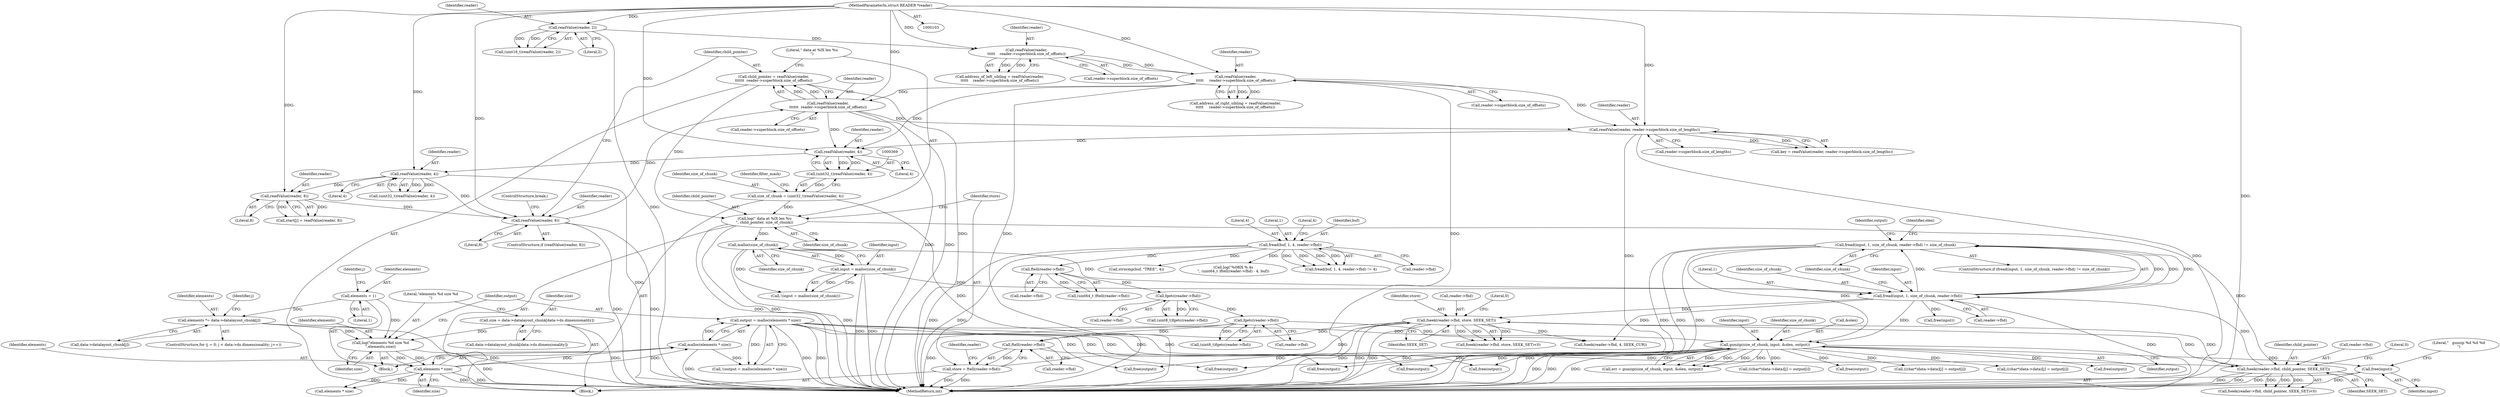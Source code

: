 digraph "0_libmysofa_d39a171e9c6a1c44dbdf43f9db6c3fbd887e38c1@API" {
"1000496" [label="(Call,free(input))"];
"1000490" [label="(Call,gunzip(size_of_chunk, input, &olen, output))"];
"1000467" [label="(Call,fread(input, 1, size_of_chunk, reader->fhd) != size_of_chunk)"];
"1000468" [label="(Call,fread(input, 1, size_of_chunk, reader->fhd))"];
"1000457" [label="(Call,input = malloc(size_of_chunk))"];
"1000459" [label="(Call,malloc(size_of_chunk))"];
"1000431" [label="(Call,log(\" data at %lX len %u\n\", child_pointer, size_of_chunk))"];
"1000422" [label="(Call,child_pointer = readValue(reader,\n\t\t\t\t\t\t  reader->superblock.size_of_offsets))"];
"1000424" [label="(Call,readValue(reader,\n\t\t\t\t\t\t  reader->superblock.size_of_offsets))"];
"1000417" [label="(Call,readValue(reader, 8))"];
"1000407" [label="(Call,readValue(reader, 8))"];
"1000377" [label="(Call,readValue(reader, 4))"];
"1000370" [label="(Call,readValue(reader, 4))"];
"1000357" [label="(Call,readValue(reader, reader->superblock.size_of_lengths))"];
"1000231" [label="(Call,readValue(reader,\n\t\t\t\t\t     reader->superblock.size_of_offsets))"];
"1000222" [label="(Call,readValue(reader,\n\t\t\t\t\t    reader->superblock.size_of_offsets))"];
"1000211" [label="(Call,readValue(reader, 2))"];
"1000104" [label="(MethodParameterIn,struct READER *reader)"];
"1000366" [label="(Call,size_of_chunk = (uint32_t)readValue(reader, 4))"];
"1000368" [label="(Call,(uint32_t)readValue(reader, 4))"];
"1000443" [label="(Call,fseek(reader->fhd, child_pointer, SEEK_SET))"];
"1000437" [label="(Call,ftell(reader->fhd))"];
"1000742" [label="(Call,fseek(reader->fhd, store, SEEK_SET))"];
"1000435" [label="(Call,store = ftell(reader->fhd))"];
"1000203" [label="(Call,fgetc(reader->fhd))"];
"1000195" [label="(Call,fgetc(reader->fhd))"];
"1000185" [label="(Call,ftell(reader->fhd))"];
"1000163" [label="(Call,fread(buf, 1, 4, reader->fhd))"];
"1000329" [label="(Call,output = malloc(elements * size))"];
"1000331" [label="(Call,malloc(elements * size))"];
"1000332" [label="(Call,elements * size)"];
"1000323" [label="(Call,log(\"elements %d size %d\n\",elements,size))"];
"1000238" [label="(Call,elements = 1)"];
"1000254" [label="(Call,elements *= data->datalayout_chunk[j])"];
"1000312" [label="(Call,size = data->datalayout_chunk[data->ds.dimensionality])"];
"1000326" [label="(Identifier,size)"];
"1000385" [label="(Call,free(output))"];
"1000467" [label="(Call,fread(input, 1, size_of_chunk, reader->fhd) != size_of_chunk)"];
"1000445" [label="(Identifier,reader)"];
"1000243" [label="(Identifier,j)"];
"1000220" [label="(Call,address_of_left_sibling = readValue(reader,\n\t\t\t\t\t    reader->superblock.size_of_offsets))"];
"1000462" [label="(Call,free(output))"];
"1000741" [label="(Call,fseek(reader->fhd, store, SEEK_SET)<0)"];
"1000314" [label="(Call,data->datalayout_chunk[data->ds.dimensionality])"];
"1000186" [label="(Call,reader->fhd)"];
"1000232" [label="(Identifier,reader)"];
"1000422" [label="(Call,child_pointer = readValue(reader,\n\t\t\t\t\t\t  reader->superblock.size_of_offsets))"];
"1000212" [label="(Identifier,reader)"];
"1000213" [label="(Literal,2)"];
"1000468" [label="(Call,fread(input, 1, size_of_chunk, reader->fhd))"];
"1000479" [label="(Call,free(input))"];
"1000747" [label="(Identifier,SEEK_SET)"];
"1000460" [label="(Identifier,size_of_chunk)"];
"1000211" [label="(Call,readValue(reader, 2))"];
"1000240" [label="(Literal,1)"];
"1000162" [label="(Call,fread(buf, 1, 4, reader->fhd) != 4)"];
"1000470" [label="(Literal,1)"];
"1000514" [label="(Call,free(output))"];
"1000233" [label="(Call,reader->superblock.size_of_offsets)"];
"1000241" [label="(ControlStructure,for (j = 0; j < data->ds.dimensionality; j++))"];
"1000426" [label="(Call,reader->superblock.size_of_offsets)"];
"1000195" [label="(Call,fgetc(reader->fhd))"];
"1000170" [label="(Literal,4)"];
"1000313" [label="(Identifier,size)"];
"1000447" [label="(Identifier,child_pointer)"];
"1000209" [label="(Call,(uint16_t)readValue(reader, 2))"];
"1000431" [label="(Call,log(\" data at %lX len %u\n\", child_pointer, size_of_chunk))"];
"1000484" [label="(Identifier,olen)"];
"1000328" [label="(Call,!(output = malloc(elements * size)))"];
"1000379" [label="(Literal,4)"];
"1000456" [label="(Call,!(input = malloc(size_of_chunk)))"];
"1000325" [label="(Identifier,elements)"];
"1000758" [label="(Call,fseek(reader->fhd, 4, SEEK_CUR))"];
"1000495" [label="(Identifier,output)"];
"1000334" [label="(Identifier,size)"];
"1000367" [label="(Identifier,size_of_chunk)"];
"1000371" [label="(Identifier,reader)"];
"1000167" [label="(Call,reader->fhd)"];
"1000331" [label="(Call,malloc(elements * size))"];
"1000496" [label="(Call,free(input))"];
"1000256" [label="(Call,data->datalayout_chunk[j])"];
"1000458" [label="(Identifier,input)"];
"1000769" [label="(MethodReturn,int)"];
"1000171" [label="(Call,strncmp(buf, \"TREE\", 4))"];
"1000323" [label="(Call,log(\"elements %d size %d\n\",elements,size))"];
"1000443" [label="(Call,fseek(reader->fhd, child_pointer, SEEK_SET))"];
"1000432" [label="(Literal,\" data at %lX len %u\n\")"];
"1000164" [label="(Identifier,buf)"];
"1000457" [label="(Call,input = malloc(size_of_chunk))"];
"1000492" [label="(Identifier,input)"];
"1000477" [label="(Call,free(output))"];
"1000488" [label="(Call,err = gunzip(size_of_chunk, input, &olen, output))"];
"1000375" [label="(Call,(uint32_t)readValue(reader, 4))"];
"1000433" [label="(Identifier,child_pointer)"];
"1000423" [label="(Identifier,child_pointer)"];
"1000451" [label="(Call,free(output))"];
"1000407" [label="(Call,readValue(reader, 8))"];
"1000365" [label="(Block,)"];
"1000438" [label="(Call,reader->fhd)"];
"1000231" [label="(Call,readValue(reader,\n\t\t\t\t\t     reader->superblock.size_of_offsets))"];
"1000748" [label="(Literal,0)"];
"1000378" [label="(Identifier,reader)"];
"1000425" [label="(Identifier,reader)"];
"1000436" [label="(Identifier,store)"];
"1000444" [label="(Call,reader->fhd)"];
"1000497" [label="(Identifier,input)"];
"1000370" [label="(Call,readValue(reader, 4))"];
"1000224" [label="(Call,reader->superblock.size_of_offsets)"];
"1000437" [label="(Call,ftell(reader->fhd))"];
"1000330" [label="(Identifier,output)"];
"1000490" [label="(Call,gunzip(size_of_chunk, input, &olen, output))"];
"1000491" [label="(Identifier,size_of_chunk)"];
"1000475" [label="(Identifier,size_of_chunk)"];
"1000372" [label="(Literal,4)"];
"1000222" [label="(Call,readValue(reader,\n\t\t\t\t\t    reader->superblock.size_of_offsets))"];
"1000448" [label="(Identifier,SEEK_SET)"];
"1000104" [label="(MethodParameterIn,struct READER *reader)"];
"1000204" [label="(Call,reader->fhd)"];
"1000485" [label="(Call,elements * size)"];
"1000742" [label="(Call,fseek(reader->fhd, store, SEEK_SET))"];
"1000359" [label="(Call,reader->superblock.size_of_lengths)"];
"1000449" [label="(Literal,0)"];
"1000409" [label="(Literal,8)"];
"1000183" [label="(Call,(uint64_t )ftell(reader->fhd))"];
"1000421" [label="(ControlStructure,break;)"];
"1000106" [label="(Block,)"];
"1000329" [label="(Call,output = malloc(elements * size))"];
"1000253" [label="(Identifier,j)"];
"1000358" [label="(Identifier,reader)"];
"1000368" [label="(Call,(uint32_t)readValue(reader, 4))"];
"1000408" [label="(Identifier,reader)"];
"1000417" [label="(Call,readValue(reader, 8))"];
"1000403" [label="(Call,start[j] = readValue(reader, 8))"];
"1000324" [label="(Literal,\"elements %d size %d\n\")"];
"1000254" [label="(Call,elements *= data->datalayout_chunk[j])"];
"1000166" [label="(Literal,4)"];
"1000562" [label="(Call,((char*)data->data)[j] = output[i])"];
"1000750" [label="(Call,free(output))"];
"1000355" [label="(Call,key = readValue(reader, reader->superblock.size_of_lengths))"];
"1000196" [label="(Call,reader->fhd)"];
"1000374" [label="(Identifier,filter_mask)"];
"1000633" [label="(Call,((char*)data->data)[j] = output[i])"];
"1000424" [label="(Call,readValue(reader,\n\t\t\t\t\t\t  reader->superblock.size_of_offsets))"];
"1000223" [label="(Identifier,reader)"];
"1000478" [label="(Identifier,output)"];
"1000416" [label="(ControlStructure,if (readValue(reader, 8)))"];
"1000332" [label="(Call,elements * size)"];
"1000180" [label="(Call,log(\"%08lX %.4s\n\", (uint64_t )ftell(reader->fhd) - 4, buf))"];
"1000499" [label="(Literal,\"   gunzip %d %d %d\n\")"];
"1000165" [label="(Literal,1)"];
"1000466" [label="(ControlStructure,if (fread(input, 1, size_of_chunk, reader->fhd) != size_of_chunk))"];
"1000471" [label="(Identifier,size_of_chunk)"];
"1000418" [label="(Identifier,reader)"];
"1000743" [label="(Call,reader->fhd)"];
"1000754" [label="(Call,free(output))"];
"1000203" [label="(Call,fgetc(reader->fhd))"];
"1000312" [label="(Call,size = data->datalayout_chunk[data->ds.dimensionality])"];
"1000419" [label="(Literal,8)"];
"1000229" [label="(Call,address_of_right_sibling = readValue(reader,\n\t\t\t\t\t     reader->superblock.size_of_offsets))"];
"1000472" [label="(Call,reader->fhd)"];
"1000377" [label="(Call,readValue(reader, 4))"];
"1000255" [label="(Identifier,elements)"];
"1000163" [label="(Call,fread(buf, 1, 4, reader->fhd))"];
"1000723" [label="(Call,((char*)data->data)[j] = output[i])"];
"1000493" [label="(Call,&olen)"];
"1000238" [label="(Call,elements = 1)"];
"1000434" [label="(Identifier,size_of_chunk)"];
"1000201" [label="(Call,(uint8_t)fgetc(reader->fhd))"];
"1000746" [label="(Identifier,store)"];
"1000469" [label="(Identifier,input)"];
"1000357" [label="(Call,readValue(reader, reader->superblock.size_of_lengths))"];
"1000333" [label="(Identifier,elements)"];
"1000459" [label="(Call,malloc(size_of_chunk))"];
"1000442" [label="(Call,fseek(reader->fhd, child_pointer, SEEK_SET)<0)"];
"1000185" [label="(Call,ftell(reader->fhd))"];
"1000193" [label="(Call,(uint8_t)fgetc(reader->fhd))"];
"1000435" [label="(Call,store = ftell(reader->fhd))"];
"1000239" [label="(Identifier,elements)"];
"1000366" [label="(Call,size_of_chunk = (uint32_t)readValue(reader, 4))"];
"1000496" -> "1000365"  [label="AST: "];
"1000496" -> "1000497"  [label="CFG: "];
"1000497" -> "1000496"  [label="AST: "];
"1000499" -> "1000496"  [label="CFG: "];
"1000496" -> "1000769"  [label="DDG: "];
"1000490" -> "1000496"  [label="DDG: "];
"1000490" -> "1000488"  [label="AST: "];
"1000490" -> "1000495"  [label="CFG: "];
"1000491" -> "1000490"  [label="AST: "];
"1000492" -> "1000490"  [label="AST: "];
"1000493" -> "1000490"  [label="AST: "];
"1000495" -> "1000490"  [label="AST: "];
"1000488" -> "1000490"  [label="CFG: "];
"1000490" -> "1000769"  [label="DDG: "];
"1000490" -> "1000769"  [label="DDG: "];
"1000490" -> "1000769"  [label="DDG: "];
"1000490" -> "1000385"  [label="DDG: "];
"1000490" -> "1000451"  [label="DDG: "];
"1000490" -> "1000462"  [label="DDG: "];
"1000490" -> "1000477"  [label="DDG: "];
"1000490" -> "1000488"  [label="DDG: "];
"1000490" -> "1000488"  [label="DDG: "];
"1000490" -> "1000488"  [label="DDG: "];
"1000490" -> "1000488"  [label="DDG: "];
"1000467" -> "1000490"  [label="DDG: "];
"1000468" -> "1000490"  [label="DDG: "];
"1000329" -> "1000490"  [label="DDG: "];
"1000490" -> "1000514"  [label="DDG: "];
"1000490" -> "1000562"  [label="DDG: "];
"1000490" -> "1000633"  [label="DDG: "];
"1000490" -> "1000723"  [label="DDG: "];
"1000490" -> "1000750"  [label="DDG: "];
"1000490" -> "1000754"  [label="DDG: "];
"1000467" -> "1000466"  [label="AST: "];
"1000467" -> "1000475"  [label="CFG: "];
"1000468" -> "1000467"  [label="AST: "];
"1000475" -> "1000467"  [label="AST: "];
"1000478" -> "1000467"  [label="CFG: "];
"1000484" -> "1000467"  [label="CFG: "];
"1000467" -> "1000769"  [label="DDG: "];
"1000467" -> "1000769"  [label="DDG: "];
"1000467" -> "1000769"  [label="DDG: "];
"1000468" -> "1000467"  [label="DDG: "];
"1000468" -> "1000467"  [label="DDG: "];
"1000468" -> "1000467"  [label="DDG: "];
"1000468" -> "1000467"  [label="DDG: "];
"1000468" -> "1000472"  [label="CFG: "];
"1000469" -> "1000468"  [label="AST: "];
"1000470" -> "1000468"  [label="AST: "];
"1000471" -> "1000468"  [label="AST: "];
"1000472" -> "1000468"  [label="AST: "];
"1000475" -> "1000468"  [label="CFG: "];
"1000468" -> "1000769"  [label="DDG: "];
"1000457" -> "1000468"  [label="DDG: "];
"1000459" -> "1000468"  [label="DDG: "];
"1000443" -> "1000468"  [label="DDG: "];
"1000468" -> "1000479"  [label="DDG: "];
"1000468" -> "1000742"  [label="DDG: "];
"1000468" -> "1000758"  [label="DDG: "];
"1000457" -> "1000456"  [label="AST: "];
"1000457" -> "1000459"  [label="CFG: "];
"1000458" -> "1000457"  [label="AST: "];
"1000459" -> "1000457"  [label="AST: "];
"1000456" -> "1000457"  [label="CFG: "];
"1000457" -> "1000769"  [label="DDG: "];
"1000457" -> "1000769"  [label="DDG: "];
"1000457" -> "1000456"  [label="DDG: "];
"1000459" -> "1000457"  [label="DDG: "];
"1000459" -> "1000460"  [label="CFG: "];
"1000460" -> "1000459"  [label="AST: "];
"1000459" -> "1000769"  [label="DDG: "];
"1000459" -> "1000456"  [label="DDG: "];
"1000431" -> "1000459"  [label="DDG: "];
"1000431" -> "1000365"  [label="AST: "];
"1000431" -> "1000434"  [label="CFG: "];
"1000432" -> "1000431"  [label="AST: "];
"1000433" -> "1000431"  [label="AST: "];
"1000434" -> "1000431"  [label="AST: "];
"1000436" -> "1000431"  [label="CFG: "];
"1000431" -> "1000769"  [label="DDG: "];
"1000431" -> "1000769"  [label="DDG: "];
"1000422" -> "1000431"  [label="DDG: "];
"1000366" -> "1000431"  [label="DDG: "];
"1000431" -> "1000443"  [label="DDG: "];
"1000422" -> "1000365"  [label="AST: "];
"1000422" -> "1000424"  [label="CFG: "];
"1000423" -> "1000422"  [label="AST: "];
"1000424" -> "1000422"  [label="AST: "];
"1000432" -> "1000422"  [label="CFG: "];
"1000422" -> "1000769"  [label="DDG: "];
"1000424" -> "1000422"  [label="DDG: "];
"1000424" -> "1000422"  [label="DDG: "];
"1000424" -> "1000426"  [label="CFG: "];
"1000425" -> "1000424"  [label="AST: "];
"1000426" -> "1000424"  [label="AST: "];
"1000424" -> "1000769"  [label="DDG: "];
"1000424" -> "1000769"  [label="DDG: "];
"1000424" -> "1000357"  [label="DDG: "];
"1000424" -> "1000370"  [label="DDG: "];
"1000417" -> "1000424"  [label="DDG: "];
"1000104" -> "1000424"  [label="DDG: "];
"1000231" -> "1000424"  [label="DDG: "];
"1000417" -> "1000416"  [label="AST: "];
"1000417" -> "1000419"  [label="CFG: "];
"1000418" -> "1000417"  [label="AST: "];
"1000419" -> "1000417"  [label="AST: "];
"1000421" -> "1000417"  [label="CFG: "];
"1000423" -> "1000417"  [label="CFG: "];
"1000417" -> "1000769"  [label="DDG: "];
"1000417" -> "1000769"  [label="DDG: "];
"1000407" -> "1000417"  [label="DDG: "];
"1000377" -> "1000417"  [label="DDG: "];
"1000104" -> "1000417"  [label="DDG: "];
"1000407" -> "1000403"  [label="AST: "];
"1000407" -> "1000409"  [label="CFG: "];
"1000408" -> "1000407"  [label="AST: "];
"1000409" -> "1000407"  [label="AST: "];
"1000403" -> "1000407"  [label="CFG: "];
"1000407" -> "1000403"  [label="DDG: "];
"1000407" -> "1000403"  [label="DDG: "];
"1000377" -> "1000407"  [label="DDG: "];
"1000104" -> "1000407"  [label="DDG: "];
"1000377" -> "1000375"  [label="AST: "];
"1000377" -> "1000379"  [label="CFG: "];
"1000378" -> "1000377"  [label="AST: "];
"1000379" -> "1000377"  [label="AST: "];
"1000375" -> "1000377"  [label="CFG: "];
"1000377" -> "1000769"  [label="DDG: "];
"1000377" -> "1000375"  [label="DDG: "];
"1000377" -> "1000375"  [label="DDG: "];
"1000370" -> "1000377"  [label="DDG: "];
"1000104" -> "1000377"  [label="DDG: "];
"1000370" -> "1000368"  [label="AST: "];
"1000370" -> "1000372"  [label="CFG: "];
"1000371" -> "1000370"  [label="AST: "];
"1000372" -> "1000370"  [label="AST: "];
"1000368" -> "1000370"  [label="CFG: "];
"1000370" -> "1000368"  [label="DDG: "];
"1000370" -> "1000368"  [label="DDG: "];
"1000357" -> "1000370"  [label="DDG: "];
"1000231" -> "1000370"  [label="DDG: "];
"1000104" -> "1000370"  [label="DDG: "];
"1000357" -> "1000355"  [label="AST: "];
"1000357" -> "1000359"  [label="CFG: "];
"1000358" -> "1000357"  [label="AST: "];
"1000359" -> "1000357"  [label="AST: "];
"1000355" -> "1000357"  [label="CFG: "];
"1000357" -> "1000769"  [label="DDG: "];
"1000357" -> "1000769"  [label="DDG: "];
"1000357" -> "1000355"  [label="DDG: "];
"1000357" -> "1000355"  [label="DDG: "];
"1000231" -> "1000357"  [label="DDG: "];
"1000104" -> "1000357"  [label="DDG: "];
"1000231" -> "1000229"  [label="AST: "];
"1000231" -> "1000233"  [label="CFG: "];
"1000232" -> "1000231"  [label="AST: "];
"1000233" -> "1000231"  [label="AST: "];
"1000229" -> "1000231"  [label="CFG: "];
"1000231" -> "1000769"  [label="DDG: "];
"1000231" -> "1000769"  [label="DDG: "];
"1000231" -> "1000229"  [label="DDG: "];
"1000231" -> "1000229"  [label="DDG: "];
"1000222" -> "1000231"  [label="DDG: "];
"1000222" -> "1000231"  [label="DDG: "];
"1000104" -> "1000231"  [label="DDG: "];
"1000222" -> "1000220"  [label="AST: "];
"1000222" -> "1000224"  [label="CFG: "];
"1000223" -> "1000222"  [label="AST: "];
"1000224" -> "1000222"  [label="AST: "];
"1000220" -> "1000222"  [label="CFG: "];
"1000222" -> "1000220"  [label="DDG: "];
"1000222" -> "1000220"  [label="DDG: "];
"1000211" -> "1000222"  [label="DDG: "];
"1000104" -> "1000222"  [label="DDG: "];
"1000211" -> "1000209"  [label="AST: "];
"1000211" -> "1000213"  [label="CFG: "];
"1000212" -> "1000211"  [label="AST: "];
"1000213" -> "1000211"  [label="AST: "];
"1000209" -> "1000211"  [label="CFG: "];
"1000211" -> "1000769"  [label="DDG: "];
"1000211" -> "1000209"  [label="DDG: "];
"1000211" -> "1000209"  [label="DDG: "];
"1000104" -> "1000211"  [label="DDG: "];
"1000104" -> "1000103"  [label="AST: "];
"1000104" -> "1000769"  [label="DDG: "];
"1000366" -> "1000365"  [label="AST: "];
"1000366" -> "1000368"  [label="CFG: "];
"1000367" -> "1000366"  [label="AST: "];
"1000368" -> "1000366"  [label="AST: "];
"1000374" -> "1000366"  [label="CFG: "];
"1000366" -> "1000769"  [label="DDG: "];
"1000368" -> "1000366"  [label="DDG: "];
"1000369" -> "1000368"  [label="AST: "];
"1000443" -> "1000442"  [label="AST: "];
"1000443" -> "1000448"  [label="CFG: "];
"1000444" -> "1000443"  [label="AST: "];
"1000447" -> "1000443"  [label="AST: "];
"1000448" -> "1000443"  [label="AST: "];
"1000449" -> "1000443"  [label="CFG: "];
"1000443" -> "1000769"  [label="DDG: "];
"1000443" -> "1000769"  [label="DDG: "];
"1000443" -> "1000769"  [label="DDG: "];
"1000443" -> "1000442"  [label="DDG: "];
"1000443" -> "1000442"  [label="DDG: "];
"1000443" -> "1000442"  [label="DDG: "];
"1000437" -> "1000443"  [label="DDG: "];
"1000742" -> "1000443"  [label="DDG: "];
"1000443" -> "1000742"  [label="DDG: "];
"1000437" -> "1000435"  [label="AST: "];
"1000437" -> "1000438"  [label="CFG: "];
"1000438" -> "1000437"  [label="AST: "];
"1000435" -> "1000437"  [label="CFG: "];
"1000437" -> "1000435"  [label="DDG: "];
"1000742" -> "1000437"  [label="DDG: "];
"1000203" -> "1000437"  [label="DDG: "];
"1000742" -> "1000741"  [label="AST: "];
"1000742" -> "1000747"  [label="CFG: "];
"1000743" -> "1000742"  [label="AST: "];
"1000746" -> "1000742"  [label="AST: "];
"1000747" -> "1000742"  [label="AST: "];
"1000748" -> "1000742"  [label="CFG: "];
"1000742" -> "1000769"  [label="DDG: "];
"1000742" -> "1000769"  [label="DDG: "];
"1000742" -> "1000769"  [label="DDG: "];
"1000742" -> "1000741"  [label="DDG: "];
"1000742" -> "1000741"  [label="DDG: "];
"1000742" -> "1000741"  [label="DDG: "];
"1000435" -> "1000742"  [label="DDG: "];
"1000742" -> "1000758"  [label="DDG: "];
"1000435" -> "1000365"  [label="AST: "];
"1000436" -> "1000435"  [label="AST: "];
"1000445" -> "1000435"  [label="CFG: "];
"1000435" -> "1000769"  [label="DDG: "];
"1000435" -> "1000769"  [label="DDG: "];
"1000203" -> "1000201"  [label="AST: "];
"1000203" -> "1000204"  [label="CFG: "];
"1000204" -> "1000203"  [label="AST: "];
"1000201" -> "1000203"  [label="CFG: "];
"1000203" -> "1000769"  [label="DDG: "];
"1000203" -> "1000201"  [label="DDG: "];
"1000195" -> "1000203"  [label="DDG: "];
"1000203" -> "1000758"  [label="DDG: "];
"1000195" -> "1000193"  [label="AST: "];
"1000195" -> "1000196"  [label="CFG: "];
"1000196" -> "1000195"  [label="AST: "];
"1000193" -> "1000195"  [label="CFG: "];
"1000195" -> "1000193"  [label="DDG: "];
"1000185" -> "1000195"  [label="DDG: "];
"1000185" -> "1000183"  [label="AST: "];
"1000185" -> "1000186"  [label="CFG: "];
"1000186" -> "1000185"  [label="AST: "];
"1000183" -> "1000185"  [label="CFG: "];
"1000185" -> "1000183"  [label="DDG: "];
"1000163" -> "1000185"  [label="DDG: "];
"1000163" -> "1000162"  [label="AST: "];
"1000163" -> "1000167"  [label="CFG: "];
"1000164" -> "1000163"  [label="AST: "];
"1000165" -> "1000163"  [label="AST: "];
"1000166" -> "1000163"  [label="AST: "];
"1000167" -> "1000163"  [label="AST: "];
"1000170" -> "1000163"  [label="CFG: "];
"1000163" -> "1000769"  [label="DDG: "];
"1000163" -> "1000769"  [label="DDG: "];
"1000163" -> "1000162"  [label="DDG: "];
"1000163" -> "1000162"  [label="DDG: "];
"1000163" -> "1000162"  [label="DDG: "];
"1000163" -> "1000162"  [label="DDG: "];
"1000163" -> "1000171"  [label="DDG: "];
"1000163" -> "1000180"  [label="DDG: "];
"1000329" -> "1000328"  [label="AST: "];
"1000329" -> "1000331"  [label="CFG: "];
"1000330" -> "1000329"  [label="AST: "];
"1000331" -> "1000329"  [label="AST: "];
"1000328" -> "1000329"  [label="CFG: "];
"1000329" -> "1000769"  [label="DDG: "];
"1000329" -> "1000769"  [label="DDG: "];
"1000329" -> "1000328"  [label="DDG: "];
"1000331" -> "1000329"  [label="DDG: "];
"1000329" -> "1000385"  [label="DDG: "];
"1000329" -> "1000451"  [label="DDG: "];
"1000329" -> "1000462"  [label="DDG: "];
"1000329" -> "1000477"  [label="DDG: "];
"1000329" -> "1000754"  [label="DDG: "];
"1000331" -> "1000332"  [label="CFG: "];
"1000332" -> "1000331"  [label="AST: "];
"1000331" -> "1000769"  [label="DDG: "];
"1000331" -> "1000328"  [label="DDG: "];
"1000332" -> "1000331"  [label="DDG: "];
"1000332" -> "1000331"  [label="DDG: "];
"1000332" -> "1000334"  [label="CFG: "];
"1000333" -> "1000332"  [label="AST: "];
"1000334" -> "1000332"  [label="AST: "];
"1000332" -> "1000769"  [label="DDG: "];
"1000332" -> "1000769"  [label="DDG: "];
"1000323" -> "1000332"  [label="DDG: "];
"1000323" -> "1000332"  [label="DDG: "];
"1000332" -> "1000485"  [label="DDG: "];
"1000332" -> "1000485"  [label="DDG: "];
"1000323" -> "1000106"  [label="AST: "];
"1000323" -> "1000326"  [label="CFG: "];
"1000324" -> "1000323"  [label="AST: "];
"1000325" -> "1000323"  [label="AST: "];
"1000326" -> "1000323"  [label="AST: "];
"1000330" -> "1000323"  [label="CFG: "];
"1000323" -> "1000769"  [label="DDG: "];
"1000238" -> "1000323"  [label="DDG: "];
"1000254" -> "1000323"  [label="DDG: "];
"1000312" -> "1000323"  [label="DDG: "];
"1000238" -> "1000106"  [label="AST: "];
"1000238" -> "1000240"  [label="CFG: "];
"1000239" -> "1000238"  [label="AST: "];
"1000240" -> "1000238"  [label="AST: "];
"1000243" -> "1000238"  [label="CFG: "];
"1000238" -> "1000254"  [label="DDG: "];
"1000254" -> "1000241"  [label="AST: "];
"1000254" -> "1000256"  [label="CFG: "];
"1000255" -> "1000254"  [label="AST: "];
"1000256" -> "1000254"  [label="AST: "];
"1000253" -> "1000254"  [label="CFG: "];
"1000254" -> "1000769"  [label="DDG: "];
"1000312" -> "1000106"  [label="AST: "];
"1000312" -> "1000314"  [label="CFG: "];
"1000313" -> "1000312"  [label="AST: "];
"1000314" -> "1000312"  [label="AST: "];
"1000324" -> "1000312"  [label="CFG: "];
"1000312" -> "1000769"  [label="DDG: "];
}

